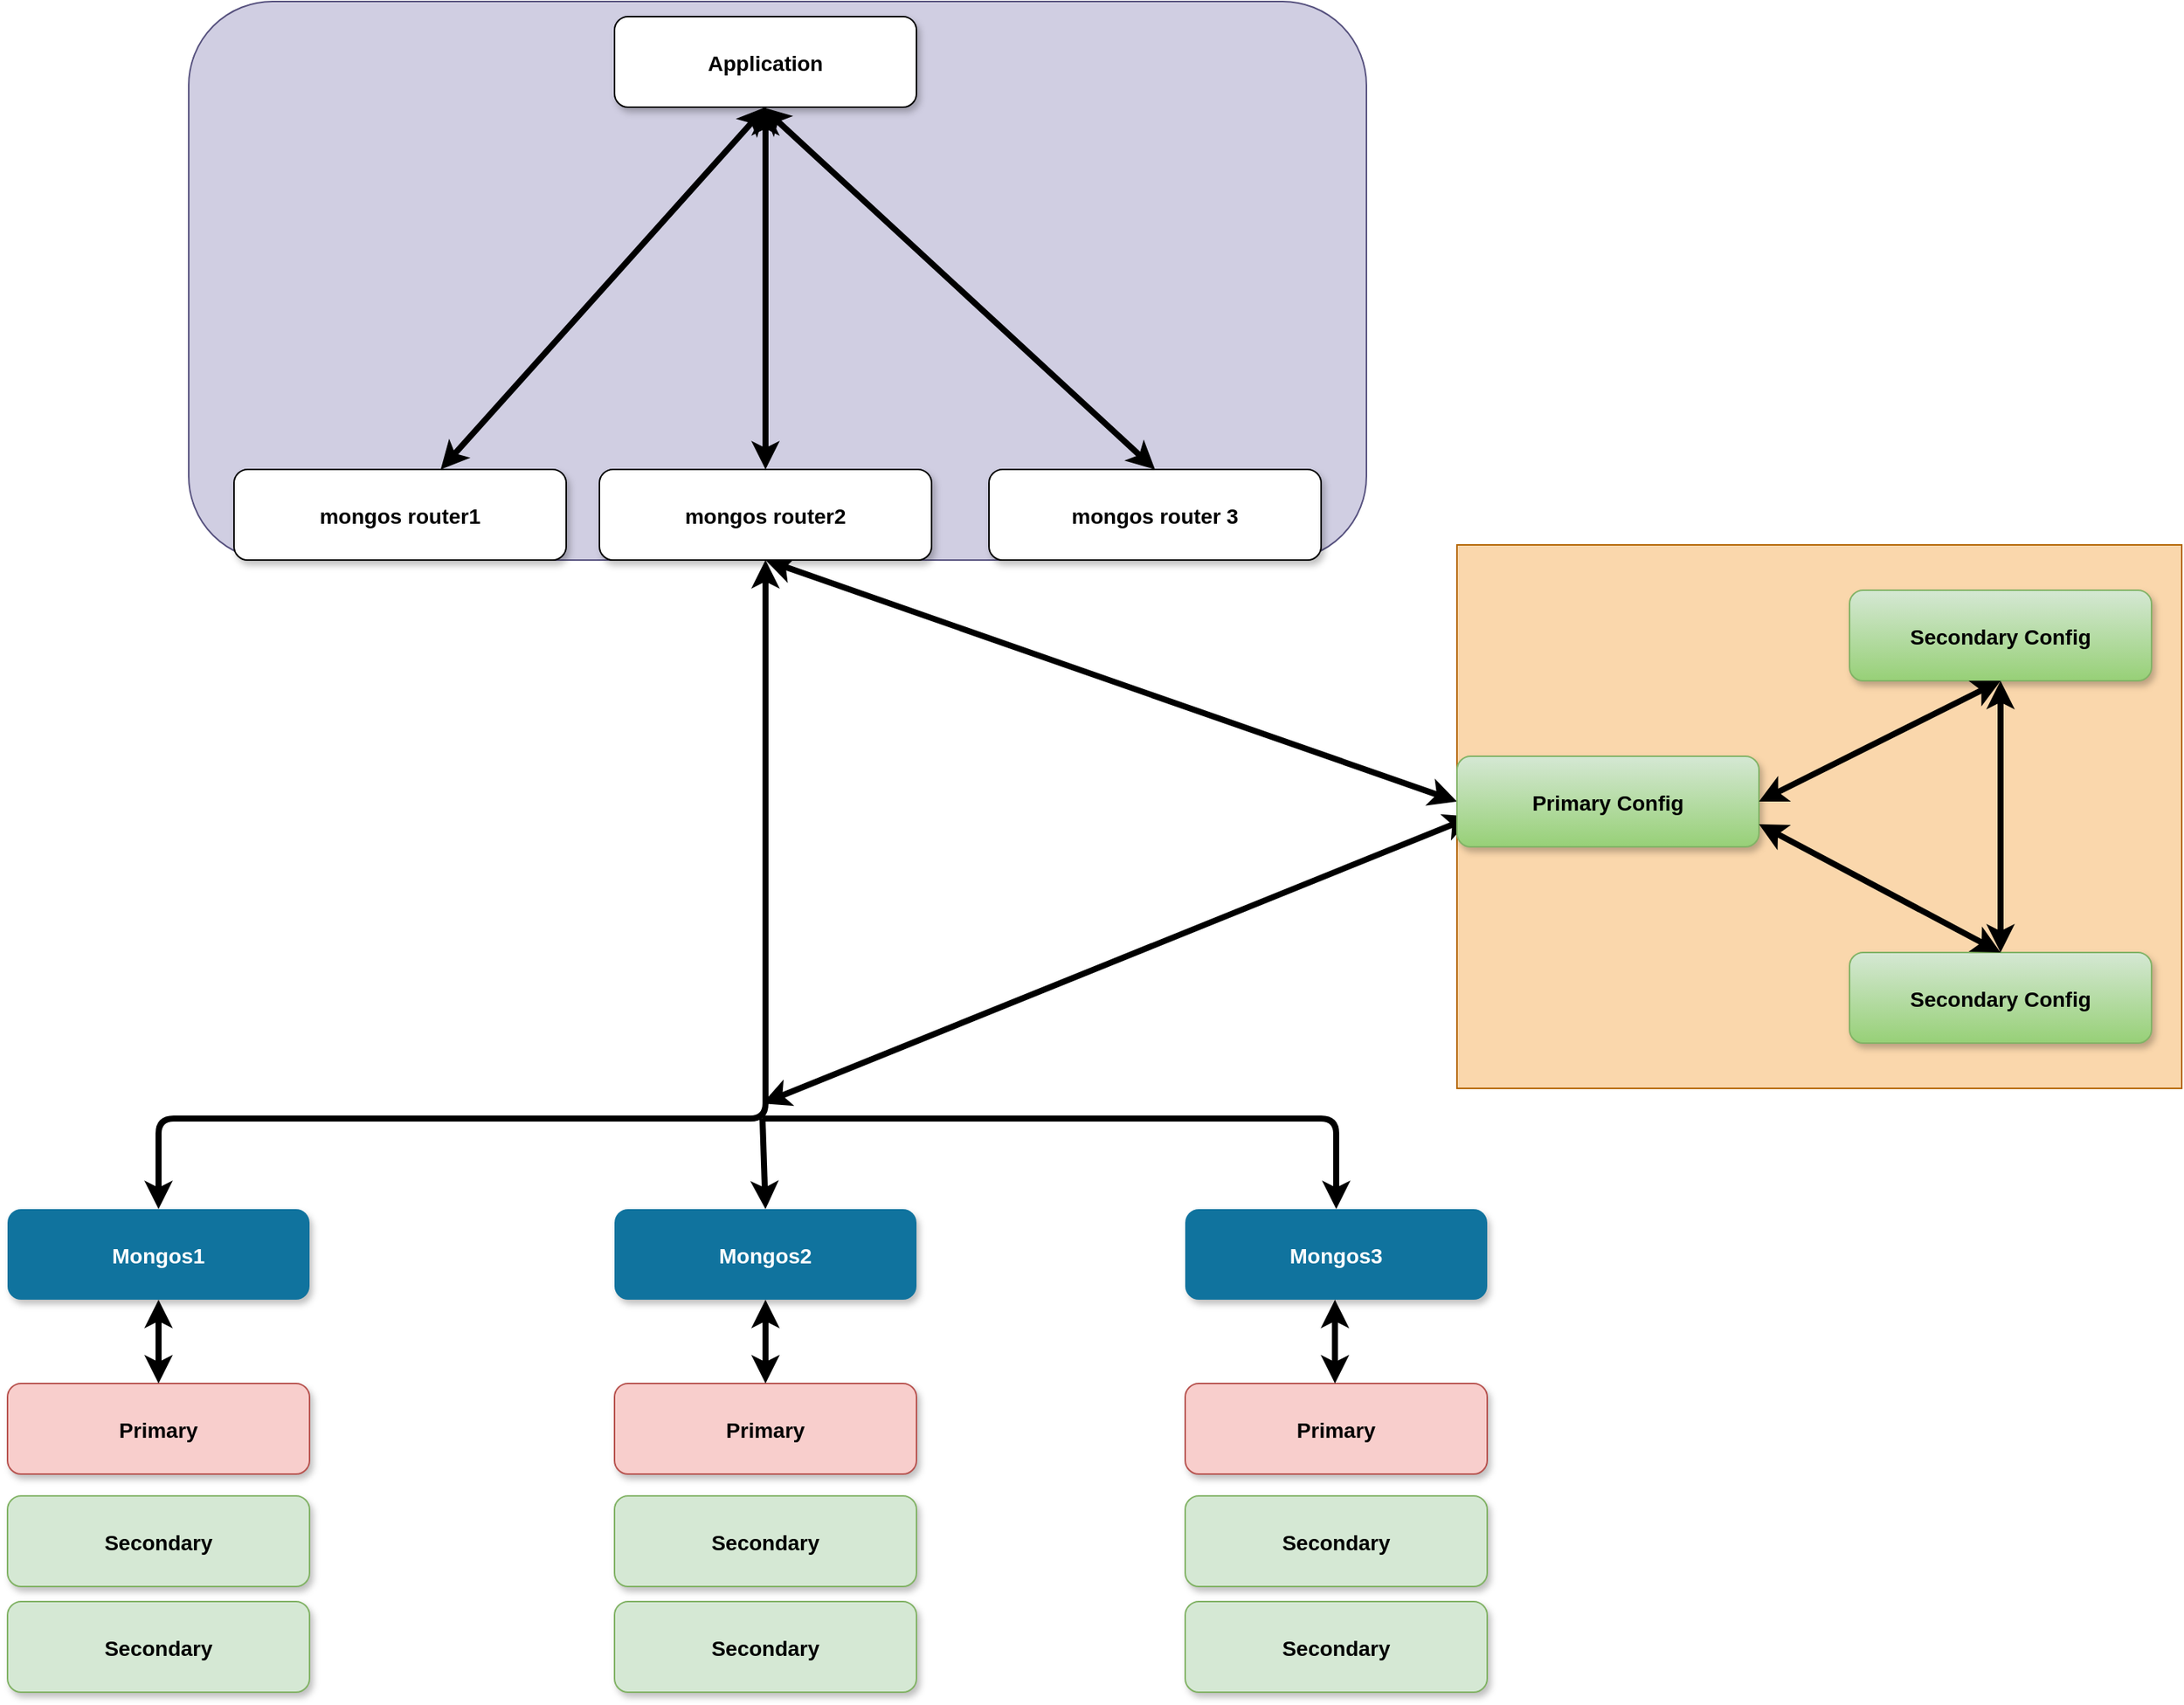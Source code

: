 <mxfile version="18.0.4" type="github">
  <diagram name="Page-1" id="97916047-d0de-89f5-080d-49f4d83e522f">
    <mxGraphModel dx="1730" dy="2192.5" grid="1" gridSize="10" guides="1" tooltips="1" connect="1" arrows="1" fold="1" page="1" pageScale="1.5" pageWidth="1169" pageHeight="827" background="none" math="0" shadow="0">
      <root>
        <mxCell id="0" />
        <mxCell id="1" parent="0" />
        <mxCell id="4" value="Mongos2" style="rounded=1;fillColor=#10739E;strokeColor=none;shadow=1;gradientColor=none;fontStyle=1;fontColor=#FFFFFF;fontSize=14;" parent="1" vertex="1">
          <mxGeometry x="672" y="620" width="200" height="60" as="geometry" />
        </mxCell>
        <mxCell id="5" value="Mongos1" style="rounded=1;fillColor=#10739E;strokeColor=none;shadow=1;gradientColor=none;fontStyle=1;fontColor=#FFFFFF;fontSize=14;" parent="1" vertex="1">
          <mxGeometry x="270" y="620" width="200" height="60" as="geometry" />
        </mxCell>
        <mxCell id="6" value="Mongos3" style="rounded=1;fillColor=#10739E;strokeColor=none;shadow=1;gradientColor=none;fontStyle=1;fontColor=#FFFFFF;fontSize=14;" parent="1" vertex="1">
          <mxGeometry x="1050" y="620" width="200" height="60" as="geometry" />
        </mxCell>
        <mxCell id="8" value="Primary" style="rounded=1;fillColor=#f8cecc;strokeColor=#b85450;shadow=1;fontStyle=1;fontSize=14;" parent="1" vertex="1">
          <mxGeometry x="270" y="735.5" width="200" height="60" as="geometry" />
        </mxCell>
        <mxCell id="9" value="Secondary" style="rounded=1;fillColor=#d5e8d4;strokeColor=#82b366;shadow=1;fontStyle=1;fontSize=14;" parent="1" vertex="1">
          <mxGeometry x="270" y="810" width="200" height="60" as="geometry" />
        </mxCell>
        <mxCell id="10" value="Secondary" style="rounded=1;fillColor=#d5e8d4;strokeColor=#82b366;shadow=1;fontStyle=1;fontSize=14;" parent="1" vertex="1">
          <mxGeometry x="270" y="880" width="200" height="60" as="geometry" />
        </mxCell>
        <mxCell id="23" value="Primary" style="rounded=1;fillColor=#f8cecc;strokeColor=#b85450;shadow=1;fontStyle=1;fontSize=14;" parent="1" vertex="1">
          <mxGeometry x="1050" y="735.5" width="200" height="60" as="geometry" />
        </mxCell>
        <mxCell id="24" value="Secondary" style="rounded=1;fillColor=#d5e8d4;strokeColor=#82b366;shadow=1;fontStyle=1;fontSize=14;" parent="1" vertex="1">
          <mxGeometry x="1050" y="810" width="200" height="60" as="geometry" />
        </mxCell>
        <mxCell id="25" value="Secondary" style="rounded=1;fillColor=#d5e8d4;strokeColor=#82b366;shadow=1;fontStyle=1;fontSize=14;" parent="1" vertex="1">
          <mxGeometry x="1050" y="880" width="200" height="60" as="geometry" />
        </mxCell>
        <mxCell id="aT1EjqNRfCSiJcapwz6Z-56" value="Primary" style="rounded=1;fillColor=#f8cecc;strokeColor=#b85450;shadow=1;fontStyle=1;fontSize=14;" vertex="1" parent="1">
          <mxGeometry x="672" y="735.5" width="200" height="60" as="geometry" />
        </mxCell>
        <mxCell id="aT1EjqNRfCSiJcapwz6Z-57" value="Secondary" style="rounded=1;fillColor=#d5e8d4;strokeColor=#82b366;shadow=1;fontStyle=1;fontSize=14;" vertex="1" parent="1">
          <mxGeometry x="672" y="810" width="200" height="60" as="geometry" />
        </mxCell>
        <mxCell id="aT1EjqNRfCSiJcapwz6Z-58" value="Secondary" style="rounded=1;fillColor=#d5e8d4;strokeColor=#82b366;shadow=1;fontStyle=1;fontSize=14;" vertex="1" parent="1">
          <mxGeometry x="672" y="880" width="200" height="60" as="geometry" />
        </mxCell>
        <mxCell id="aT1EjqNRfCSiJcapwz6Z-81" value="" style="endArrow=classic;startArrow=classic;html=1;rounded=1;strokeWidth=4;entryX=0.5;entryY=1;entryDx=0;entryDy=0;exitX=0.5;exitY=0;exitDx=0;exitDy=0;" edge="1" parent="1" source="8" target="5">
          <mxGeometry width="50" height="50" relative="1" as="geometry">
            <mxPoint x="340" y="740" as="sourcePoint" />
            <mxPoint x="390" y="690" as="targetPoint" />
          </mxGeometry>
        </mxCell>
        <mxCell id="aT1EjqNRfCSiJcapwz6Z-82" value="" style="endArrow=classic;startArrow=classic;html=1;rounded=1;strokeWidth=4;entryX=0.5;entryY=1;entryDx=0;entryDy=0;exitX=0.5;exitY=0;exitDx=0;exitDy=0;" edge="1" parent="1" source="aT1EjqNRfCSiJcapwz6Z-56" target="4">
          <mxGeometry width="50" height="50" relative="1" as="geometry">
            <mxPoint x="750" y="730" as="sourcePoint" />
            <mxPoint x="800" y="680" as="targetPoint" />
          </mxGeometry>
        </mxCell>
        <mxCell id="aT1EjqNRfCSiJcapwz6Z-87" value="" style="endArrow=classic;startArrow=classic;html=1;rounded=1;strokeWidth=4;entryX=0.5;entryY=1;entryDx=0;entryDy=0;exitX=0.5;exitY=0;exitDx=0;exitDy=0;" edge="1" parent="1">
          <mxGeometry width="50" height="50" relative="1" as="geometry">
            <mxPoint x="1149.17" y="735.5" as="sourcePoint" />
            <mxPoint x="1149.17" y="680" as="targetPoint" />
          </mxGeometry>
        </mxCell>
        <mxCell id="aT1EjqNRfCSiJcapwz6Z-88" value="" style="endArrow=classic;startArrow=classic;html=1;rounded=1;strokeWidth=4;exitX=0.5;exitY=0;exitDx=0;exitDy=0;entryX=0.5;entryY=1;entryDx=0;entryDy=0;" edge="1" parent="1" source="5" target="aT1EjqNRfCSiJcapwz6Z-118">
          <mxGeometry width="50" height="50" relative="1" as="geometry">
            <mxPoint x="310" y="550" as="sourcePoint" />
            <mxPoint x="790" y="190" as="targetPoint" />
            <Array as="points">
              <mxPoint x="370" y="560" />
              <mxPoint x="772" y="560" />
            </Array>
          </mxGeometry>
        </mxCell>
        <mxCell id="aT1EjqNRfCSiJcapwz6Z-91" value="" style="endArrow=classic;html=1;rounded=1;strokeWidth=4;entryX=0.5;entryY=0;entryDx=0;entryDy=0;" edge="1" parent="1" target="4">
          <mxGeometry width="50" height="50" relative="1" as="geometry">
            <mxPoint x="770" y="560" as="sourcePoint" />
            <mxPoint x="850" y="530" as="targetPoint" />
          </mxGeometry>
        </mxCell>
        <mxCell id="aT1EjqNRfCSiJcapwz6Z-95" value="" style="endArrow=classic;html=1;rounded=1;strokeWidth=4;entryX=0.5;entryY=0;entryDx=0;entryDy=0;" edge="1" parent="1" target="6">
          <mxGeometry width="50" height="50" relative="1" as="geometry">
            <mxPoint x="770" y="560" as="sourcePoint" />
            <mxPoint x="1070" y="410" as="targetPoint" />
            <Array as="points">
              <mxPoint x="1150" y="560" />
            </Array>
          </mxGeometry>
        </mxCell>
        <mxCell id="aT1EjqNRfCSiJcapwz6Z-96" value="" style="endArrow=classic;startArrow=classic;html=1;rounded=1;strokeWidth=4;" edge="1" parent="1">
          <mxGeometry width="50" height="50" relative="1" as="geometry">
            <mxPoint x="770" y="550" as="sourcePoint" />
            <mxPoint x="1240" y="360" as="targetPoint" />
          </mxGeometry>
        </mxCell>
        <mxCell id="aT1EjqNRfCSiJcapwz6Z-97" value="" style="endArrow=classic;startArrow=classic;html=1;rounded=1;strokeWidth=4;entryX=0;entryY=0.5;entryDx=0;entryDy=0;exitX=0.5;exitY=1;exitDx=0;exitDy=0;" edge="1" parent="1" source="aT1EjqNRfCSiJcapwz6Z-118" target="aT1EjqNRfCSiJcapwz6Z-103">
          <mxGeometry width="50" height="50" relative="1" as="geometry">
            <mxPoint x="790" y="420" as="sourcePoint" />
            <mxPoint x="1140" y="470" as="targetPoint" />
          </mxGeometry>
        </mxCell>
        <mxCell id="aT1EjqNRfCSiJcapwz6Z-101" value="" style="rounded=0;whiteSpace=wrap;html=1;fillColor=#fad7ac;strokeColor=#b46504;" vertex="1" parent="1">
          <mxGeometry x="1230" y="180" width="480" height="360" as="geometry" />
        </mxCell>
        <mxCell id="aT1EjqNRfCSiJcapwz6Z-103" value="Primary Config" style="rounded=1;fillColor=#d5e8d4;strokeColor=#82b366;shadow=1;gradientColor=#97d077;fontStyle=1;fontSize=14;" vertex="1" parent="1">
          <mxGeometry x="1230" y="320" width="200" height="60" as="geometry" />
        </mxCell>
        <mxCell id="aT1EjqNRfCSiJcapwz6Z-104" value="Secondary Config" style="rounded=1;fillColor=#d5e8d4;strokeColor=#82b366;shadow=1;gradientColor=#97d077;fontStyle=1;fontSize=14;" vertex="1" parent="1">
          <mxGeometry x="1490" y="450" width="200" height="60" as="geometry" />
        </mxCell>
        <mxCell id="aT1EjqNRfCSiJcapwz6Z-105" value="Secondary Config" style="rounded=1;fillColor=#d5e8d4;strokeColor=#82b366;shadow=1;gradientColor=#97d077;fontStyle=1;fontSize=14;" vertex="1" parent="1">
          <mxGeometry x="1490" y="210" width="200" height="60" as="geometry" />
        </mxCell>
        <mxCell id="aT1EjqNRfCSiJcapwz6Z-106" value="" style="endArrow=classic;startArrow=classic;html=1;rounded=0;strokeWidth=4;entryX=0.5;entryY=1;entryDx=0;entryDy=0;exitX=1;exitY=0.5;exitDx=0;exitDy=0;" edge="1" parent="1" source="aT1EjqNRfCSiJcapwz6Z-103" target="aT1EjqNRfCSiJcapwz6Z-105">
          <mxGeometry width="50" height="50" relative="1" as="geometry">
            <mxPoint x="1560" y="360" as="sourcePoint" />
            <mxPoint x="1610" y="310" as="targetPoint" />
          </mxGeometry>
        </mxCell>
        <mxCell id="aT1EjqNRfCSiJcapwz6Z-107" value="" style="endArrow=classic;startArrow=classic;html=1;rounded=0;strokeWidth=4;entryX=1;entryY=0.75;entryDx=0;entryDy=0;exitX=0.5;exitY=0;exitDx=0;exitDy=0;" edge="1" parent="1" source="aT1EjqNRfCSiJcapwz6Z-104" target="aT1EjqNRfCSiJcapwz6Z-103">
          <mxGeometry width="50" height="50" relative="1" as="geometry">
            <mxPoint x="1590" y="420" as="sourcePoint" />
            <mxPoint x="1640" y="370" as="targetPoint" />
          </mxGeometry>
        </mxCell>
        <mxCell id="aT1EjqNRfCSiJcapwz6Z-108" value="" style="endArrow=classic;startArrow=classic;html=1;strokeWidth=4;entryX=0.5;entryY=1;entryDx=0;entryDy=0;exitX=0.5;exitY=0;exitDx=0;exitDy=0;rounded=1;" edge="1" parent="1" source="aT1EjqNRfCSiJcapwz6Z-104" target="aT1EjqNRfCSiJcapwz6Z-105">
          <mxGeometry width="50" height="50" relative="1" as="geometry">
            <mxPoint x="1030" y="620" as="sourcePoint" />
            <mxPoint x="1080" y="570" as="targetPoint" />
          </mxGeometry>
        </mxCell>
        <mxCell id="aT1EjqNRfCSiJcapwz6Z-114" value="" style="rounded=1;whiteSpace=wrap;html=1;fillColor=#d0cee2;strokeColor=#56517e;" vertex="1" parent="1">
          <mxGeometry x="390" y="-180" width="780" height="370" as="geometry" />
        </mxCell>
        <mxCell id="aT1EjqNRfCSiJcapwz6Z-115" value="Application" style="rounded=1;shadow=1;fontStyle=1;fontSize=14;" vertex="1" parent="1">
          <mxGeometry x="672" y="-170" width="200" height="60" as="geometry" />
        </mxCell>
        <mxCell id="aT1EjqNRfCSiJcapwz6Z-117" value="mongos router1" style="rounded=1;shadow=1;fontStyle=1;fontSize=14;" vertex="1" parent="1">
          <mxGeometry x="420" y="130" width="220" height="60" as="geometry" />
        </mxCell>
        <mxCell id="aT1EjqNRfCSiJcapwz6Z-118" value="mongos router2" style="rounded=1;shadow=1;fontStyle=1;fontSize=14;" vertex="1" parent="1">
          <mxGeometry x="662" y="130" width="220" height="60" as="geometry" />
        </mxCell>
        <mxCell id="aT1EjqNRfCSiJcapwz6Z-119" value="mongos router 3" style="rounded=1;shadow=1;fontStyle=1;fontSize=14;" vertex="1" parent="1">
          <mxGeometry x="920" y="130" width="220" height="60" as="geometry" />
        </mxCell>
        <mxCell id="aT1EjqNRfCSiJcapwz6Z-123" value="" style="endArrow=classic;startArrow=classic;html=1;rounded=1;strokeWidth=4;exitX=0.5;exitY=1;exitDx=0;exitDy=0;" edge="1" parent="1" source="aT1EjqNRfCSiJcapwz6Z-115" target="aT1EjqNRfCSiJcapwz6Z-117">
          <mxGeometry width="50" height="50" relative="1" as="geometry">
            <mxPoint x="700" y="20" as="sourcePoint" />
            <mxPoint x="750" y="-30" as="targetPoint" />
          </mxGeometry>
        </mxCell>
        <mxCell id="aT1EjqNRfCSiJcapwz6Z-124" value="" style="endArrow=classic;startArrow=classic;html=1;rounded=1;strokeWidth=4;entryX=0.5;entryY=1;entryDx=0;entryDy=0;exitX=0.5;exitY=0;exitDx=0;exitDy=0;" edge="1" parent="1" source="aT1EjqNRfCSiJcapwz6Z-118" target="aT1EjqNRfCSiJcapwz6Z-115">
          <mxGeometry width="50" height="50" relative="1" as="geometry">
            <mxPoint x="750" y="30" as="sourcePoint" />
            <mxPoint x="800" y="-20" as="targetPoint" />
          </mxGeometry>
        </mxCell>
        <mxCell id="aT1EjqNRfCSiJcapwz6Z-126" value="" style="endArrow=classic;startArrow=classic;html=1;rounded=1;strokeWidth=4;entryX=0.5;entryY=0;entryDx=0;entryDy=0;" edge="1" parent="1" target="aT1EjqNRfCSiJcapwz6Z-119">
          <mxGeometry width="50" height="50" relative="1" as="geometry">
            <mxPoint x="770" y="-110" as="sourcePoint" />
            <mxPoint x="920" y="-60" as="targetPoint" />
          </mxGeometry>
        </mxCell>
      </root>
    </mxGraphModel>
  </diagram>
</mxfile>
